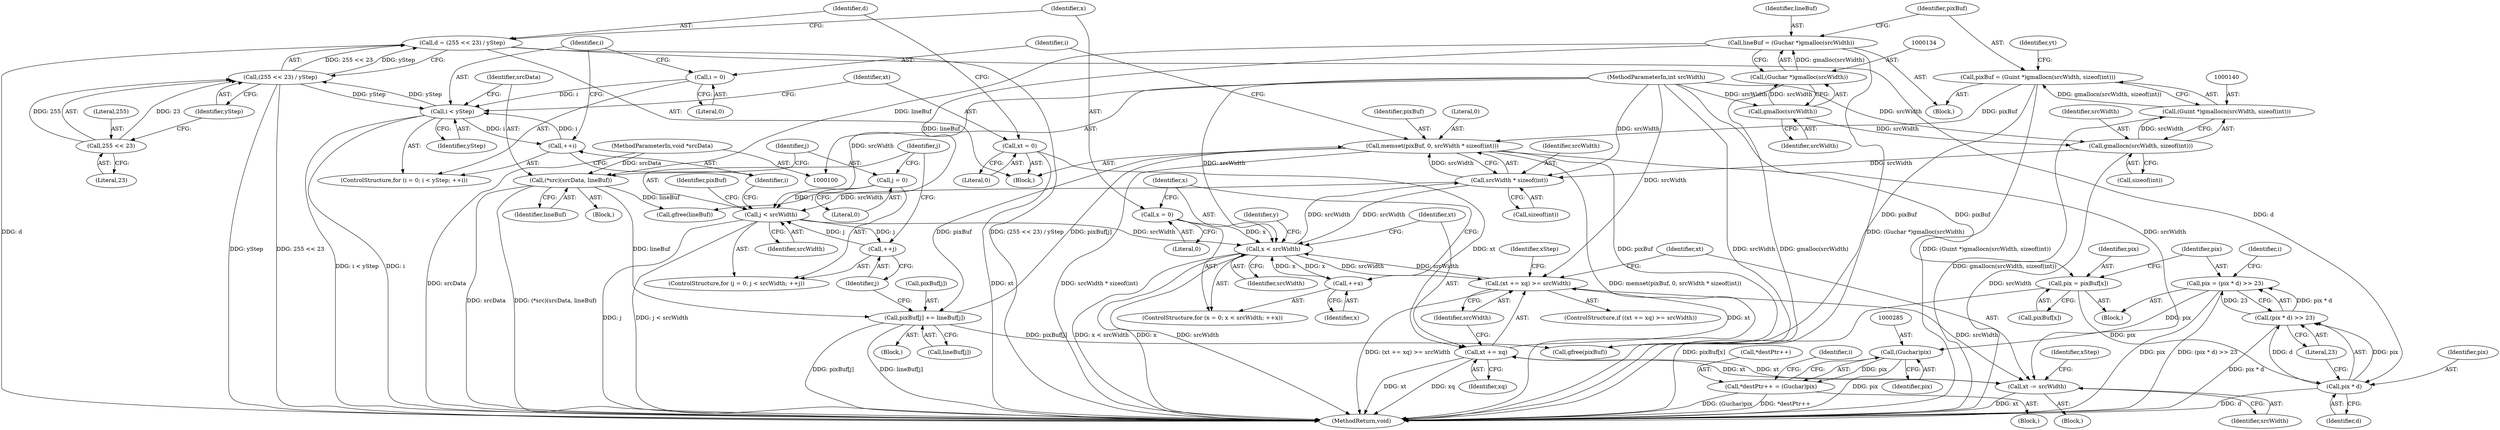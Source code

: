 digraph "0_poppler_957aa252912cde85d76c41e9710b33425a82b696@integer" {
"1000263" [label="(Call,pix = (pix * d) >> 23)"];
"1000265" [label="(Call,(pix * d) >> 23)"];
"1000266" [label="(Call,pix * d)"];
"1000258" [label="(Call,pix = pixBuf[x])"];
"1000181" [label="(Call,memset(pixBuf, 0, srcWidth * sizeof(int)))"];
"1000211" [label="(Call,pixBuf[j] += lineBuf[j])"];
"1000198" [label="(Call,(*src)(srcData, lineBuf))"];
"1000102" [label="(MethodParameterIn,void *srcData)"];
"1000131" [label="(Call,lineBuf = (Guchar *)gmalloc(srcWidth))"];
"1000133" [label="(Call,(Guchar *)gmalloc(srcWidth))"];
"1000135" [label="(Call,gmalloc(srcWidth))"];
"1000103" [label="(MethodParameterIn,int srcWidth)"];
"1000137" [label="(Call,pixBuf = (Guint *)gmallocn(srcWidth, sizeof(int)))"];
"1000139" [label="(Call,(Guint *)gmallocn(srcWidth, sizeof(int)))"];
"1000141" [label="(Call,gmallocn(srcWidth, sizeof(int)))"];
"1000184" [label="(Call,srcWidth * sizeof(int))"];
"1000232" [label="(Call,x < srcWidth)"];
"1000235" [label="(Call,++x)"];
"1000229" [label="(Call,x = 0)"];
"1000205" [label="(Call,j < srcWidth)"];
"1000208" [label="(Call,++j)"];
"1000202" [label="(Call,j = 0)"];
"1000239" [label="(Call,(xt += xq) >= srcWidth)"];
"1000240" [label="(Call,xt += xq)"];
"1000218" [label="(Call,xt = 0)"];
"1000245" [label="(Call,xt -= srcWidth)"];
"1000221" [label="(Call,d = (255 << 23) / yStep)"];
"1000223" [label="(Call,(255 << 23) / yStep)"];
"1000224" [label="(Call,255 << 23)"];
"1000192" [label="(Call,i < yStep)"];
"1000189" [label="(Call,i = 0)"];
"1000195" [label="(Call,++i)"];
"1000284" [label="(Call,(Guchar)pix)"];
"1000280" [label="(Call,*destPtr++ = (Guchar)pix)"];
"1000205" [label="(Call,j < srcWidth)"];
"1000142" [label="(Identifier,srcWidth)"];
"1000287" [label="(Call,gfree(pixBuf))"];
"1000195" [label="(Call,++i)"];
"1000227" [label="(Identifier,yStep)"];
"1000185" [label="(Identifier,srcWidth)"];
"1000218" [label="(Call,xt = 0)"];
"1000108" [label="(Block,)"];
"1000259" [label="(Identifier,pix)"];
"1000284" [label="(Call,(Guchar)pix)"];
"1000240" [label="(Call,xt += xq)"];
"1000161" [label="(Identifier,y)"];
"1000219" [label="(Identifier,xt)"];
"1000186" [label="(Call,sizeof(int))"];
"1000131" [label="(Call,lineBuf = (Guchar *)gmalloc(srcWidth))"];
"1000281" [label="(Call,*destPtr++)"];
"1000272" [label="(Identifier,i)"];
"1000204" [label="(Literal,0)"];
"1000207" [label="(Identifier,srcWidth)"];
"1000291" [label="(MethodReturn,void)"];
"1000191" [label="(Literal,0)"];
"1000103" [label="(MethodParameterIn,int srcWidth)"];
"1000190" [label="(Identifier,i)"];
"1000193" [label="(Identifier,i)"];
"1000182" [label="(Identifier,pixBuf)"];
"1000203" [label="(Identifier,j)"];
"1000236" [label="(Identifier,x)"];
"1000211" [label="(Call,pixBuf[j] += lineBuf[j])"];
"1000139" [label="(Call,(Guint *)gmallocn(srcWidth, sizeof(int)))"];
"1000225" [label="(Literal,255)"];
"1000162" [label="(Block,)"];
"1000200" [label="(Identifier,lineBuf)"];
"1000267" [label="(Identifier,pix)"];
"1000232" [label="(Call,x < srcWidth)"];
"1000238" [label="(ControlStructure,if ((xt += xq) >= srcWidth))"];
"1000222" [label="(Identifier,d)"];
"1000221" [label="(Call,d = (255 << 23) / yStep)"];
"1000199" [label="(Identifier,srcData)"];
"1000146" [label="(Identifier,yt)"];
"1000194" [label="(Identifier,yStep)"];
"1000102" [label="(MethodParameterIn,void *srcData)"];
"1000188" [label="(ControlStructure,for (i = 0; i < yStep; ++i))"];
"1000197" [label="(Block,)"];
"1000268" [label="(Identifier,d)"];
"1000280" [label="(Call,*destPtr++ = (Guchar)pix)"];
"1000234" [label="(Identifier,srcWidth)"];
"1000249" [label="(Identifier,xStep)"];
"1000226" [label="(Literal,23)"];
"1000233" [label="(Identifier,x)"];
"1000206" [label="(Identifier,j)"];
"1000237" [label="(Block,)"];
"1000192" [label="(Call,i < yStep)"];
"1000241" [label="(Identifier,xt)"];
"1000209" [label="(Identifier,j)"];
"1000265" [label="(Call,(pix * d) >> 23)"];
"1000235" [label="(Call,++x)"];
"1000181" [label="(Call,memset(pixBuf, 0, srcWidth * sizeof(int)))"];
"1000244" [label="(Block,)"];
"1000243" [label="(Identifier,srcWidth)"];
"1000137" [label="(Call,pixBuf = (Guint *)gmallocn(srcWidth, sizeof(int)))"];
"1000215" [label="(Call,lineBuf[j])"];
"1000198" [label="(Call,(*src)(srcData, lineBuf))"];
"1000231" [label="(Literal,0)"];
"1000286" [label="(Identifier,pix)"];
"1000230" [label="(Identifier,x)"];
"1000210" [label="(Block,)"];
"1000279" [label="(Block,)"];
"1000135" [label="(Call,gmalloc(srcWidth))"];
"1000201" [label="(ControlStructure,for (j = 0; j < srcWidth; ++j))"];
"1000220" [label="(Literal,0)"];
"1000189" [label="(Call,i = 0)"];
"1000269" [label="(Literal,23)"];
"1000260" [label="(Call,pixBuf[x])"];
"1000228" [label="(ControlStructure,for (x = 0; x < srcWidth; ++x))"];
"1000246" [label="(Identifier,xt)"];
"1000138" [label="(Identifier,pixBuf)"];
"1000245" [label="(Call,xt -= srcWidth)"];
"1000208" [label="(Call,++j)"];
"1000229" [label="(Call,x = 0)"];
"1000256" [label="(Identifier,xStep)"];
"1000278" [label="(Identifier,i)"];
"1000196" [label="(Identifier,i)"];
"1000224" [label="(Call,255 << 23)"];
"1000202" [label="(Call,j = 0)"];
"1000239" [label="(Call,(xt += xq) >= srcWidth)"];
"1000213" [label="(Identifier,pixBuf)"];
"1000242" [label="(Identifier,xq)"];
"1000143" [label="(Call,sizeof(int))"];
"1000289" [label="(Call,gfree(lineBuf))"];
"1000264" [label="(Identifier,pix)"];
"1000258" [label="(Call,pix = pixBuf[x])"];
"1000132" [label="(Identifier,lineBuf)"];
"1000212" [label="(Call,pixBuf[j])"];
"1000141" [label="(Call,gmallocn(srcWidth, sizeof(int)))"];
"1000247" [label="(Identifier,srcWidth)"];
"1000266" [label="(Call,pix * d)"];
"1000263" [label="(Call,pix = (pix * d) >> 23)"];
"1000184" [label="(Call,srcWidth * sizeof(int))"];
"1000133" [label="(Call,(Guchar *)gmalloc(srcWidth))"];
"1000223" [label="(Call,(255 << 23) / yStep)"];
"1000136" [label="(Identifier,srcWidth)"];
"1000183" [label="(Literal,0)"];
"1000263" -> "1000237"  [label="AST: "];
"1000263" -> "1000265"  [label="CFG: "];
"1000264" -> "1000263"  [label="AST: "];
"1000265" -> "1000263"  [label="AST: "];
"1000272" -> "1000263"  [label="CFG: "];
"1000263" -> "1000291"  [label="DDG: (pix * d) >> 23"];
"1000263" -> "1000291"  [label="DDG: pix"];
"1000265" -> "1000263"  [label="DDG: pix * d"];
"1000265" -> "1000263"  [label="DDG: 23"];
"1000263" -> "1000284"  [label="DDG: pix"];
"1000265" -> "1000269"  [label="CFG: "];
"1000266" -> "1000265"  [label="AST: "];
"1000269" -> "1000265"  [label="AST: "];
"1000265" -> "1000291"  [label="DDG: pix * d"];
"1000266" -> "1000265"  [label="DDG: pix"];
"1000266" -> "1000265"  [label="DDG: d"];
"1000266" -> "1000268"  [label="CFG: "];
"1000267" -> "1000266"  [label="AST: "];
"1000268" -> "1000266"  [label="AST: "];
"1000269" -> "1000266"  [label="CFG: "];
"1000266" -> "1000291"  [label="DDG: d"];
"1000258" -> "1000266"  [label="DDG: pix"];
"1000221" -> "1000266"  [label="DDG: d"];
"1000258" -> "1000237"  [label="AST: "];
"1000258" -> "1000260"  [label="CFG: "];
"1000259" -> "1000258"  [label="AST: "];
"1000260" -> "1000258"  [label="AST: "];
"1000264" -> "1000258"  [label="CFG: "];
"1000258" -> "1000291"  [label="DDG: pixBuf[x]"];
"1000181" -> "1000258"  [label="DDG: pixBuf"];
"1000181" -> "1000162"  [label="AST: "];
"1000181" -> "1000184"  [label="CFG: "];
"1000182" -> "1000181"  [label="AST: "];
"1000183" -> "1000181"  [label="AST: "];
"1000184" -> "1000181"  [label="AST: "];
"1000190" -> "1000181"  [label="CFG: "];
"1000181" -> "1000291"  [label="DDG: memset(pixBuf, 0, srcWidth * sizeof(int))"];
"1000181" -> "1000291"  [label="DDG: srcWidth * sizeof(int)"];
"1000211" -> "1000181"  [label="DDG: pixBuf[j]"];
"1000137" -> "1000181"  [label="DDG: pixBuf"];
"1000184" -> "1000181"  [label="DDG: srcWidth"];
"1000181" -> "1000211"  [label="DDG: pixBuf"];
"1000181" -> "1000287"  [label="DDG: pixBuf"];
"1000211" -> "1000210"  [label="AST: "];
"1000211" -> "1000215"  [label="CFG: "];
"1000212" -> "1000211"  [label="AST: "];
"1000215" -> "1000211"  [label="AST: "];
"1000209" -> "1000211"  [label="CFG: "];
"1000211" -> "1000291"  [label="DDG: pixBuf[j]"];
"1000211" -> "1000291"  [label="DDG: lineBuf[j]"];
"1000198" -> "1000211"  [label="DDG: lineBuf"];
"1000211" -> "1000287"  [label="DDG: pixBuf[j]"];
"1000198" -> "1000197"  [label="AST: "];
"1000198" -> "1000200"  [label="CFG: "];
"1000199" -> "1000198"  [label="AST: "];
"1000200" -> "1000198"  [label="AST: "];
"1000203" -> "1000198"  [label="CFG: "];
"1000198" -> "1000291"  [label="DDG: srcData"];
"1000198" -> "1000291"  [label="DDG: (*src)(srcData, lineBuf)"];
"1000102" -> "1000198"  [label="DDG: srcData"];
"1000131" -> "1000198"  [label="DDG: lineBuf"];
"1000198" -> "1000289"  [label="DDG: lineBuf"];
"1000102" -> "1000100"  [label="AST: "];
"1000102" -> "1000291"  [label="DDG: srcData"];
"1000131" -> "1000108"  [label="AST: "];
"1000131" -> "1000133"  [label="CFG: "];
"1000132" -> "1000131"  [label="AST: "];
"1000133" -> "1000131"  [label="AST: "];
"1000138" -> "1000131"  [label="CFG: "];
"1000131" -> "1000291"  [label="DDG: (Guchar *)gmalloc(srcWidth)"];
"1000133" -> "1000131"  [label="DDG: gmalloc(srcWidth)"];
"1000131" -> "1000289"  [label="DDG: lineBuf"];
"1000133" -> "1000135"  [label="CFG: "];
"1000134" -> "1000133"  [label="AST: "];
"1000135" -> "1000133"  [label="AST: "];
"1000133" -> "1000291"  [label="DDG: gmalloc(srcWidth)"];
"1000135" -> "1000133"  [label="DDG: srcWidth"];
"1000135" -> "1000136"  [label="CFG: "];
"1000136" -> "1000135"  [label="AST: "];
"1000103" -> "1000135"  [label="DDG: srcWidth"];
"1000135" -> "1000141"  [label="DDG: srcWidth"];
"1000103" -> "1000100"  [label="AST: "];
"1000103" -> "1000291"  [label="DDG: srcWidth"];
"1000103" -> "1000141"  [label="DDG: srcWidth"];
"1000103" -> "1000184"  [label="DDG: srcWidth"];
"1000103" -> "1000205"  [label="DDG: srcWidth"];
"1000103" -> "1000232"  [label="DDG: srcWidth"];
"1000103" -> "1000239"  [label="DDG: srcWidth"];
"1000103" -> "1000245"  [label="DDG: srcWidth"];
"1000137" -> "1000108"  [label="AST: "];
"1000137" -> "1000139"  [label="CFG: "];
"1000138" -> "1000137"  [label="AST: "];
"1000139" -> "1000137"  [label="AST: "];
"1000146" -> "1000137"  [label="CFG: "];
"1000137" -> "1000291"  [label="DDG: (Guint *)gmallocn(srcWidth, sizeof(int))"];
"1000139" -> "1000137"  [label="DDG: gmallocn(srcWidth, sizeof(int))"];
"1000137" -> "1000287"  [label="DDG: pixBuf"];
"1000139" -> "1000141"  [label="CFG: "];
"1000140" -> "1000139"  [label="AST: "];
"1000141" -> "1000139"  [label="AST: "];
"1000139" -> "1000291"  [label="DDG: gmallocn(srcWidth, sizeof(int))"];
"1000141" -> "1000139"  [label="DDG: srcWidth"];
"1000141" -> "1000143"  [label="CFG: "];
"1000142" -> "1000141"  [label="AST: "];
"1000143" -> "1000141"  [label="AST: "];
"1000141" -> "1000291"  [label="DDG: srcWidth"];
"1000141" -> "1000184"  [label="DDG: srcWidth"];
"1000184" -> "1000186"  [label="CFG: "];
"1000185" -> "1000184"  [label="AST: "];
"1000186" -> "1000184"  [label="AST: "];
"1000232" -> "1000184"  [label="DDG: srcWidth"];
"1000184" -> "1000205"  [label="DDG: srcWidth"];
"1000184" -> "1000232"  [label="DDG: srcWidth"];
"1000232" -> "1000228"  [label="AST: "];
"1000232" -> "1000234"  [label="CFG: "];
"1000233" -> "1000232"  [label="AST: "];
"1000234" -> "1000232"  [label="AST: "];
"1000241" -> "1000232"  [label="CFG: "];
"1000161" -> "1000232"  [label="CFG: "];
"1000232" -> "1000291"  [label="DDG: x"];
"1000232" -> "1000291"  [label="DDG: x < srcWidth"];
"1000232" -> "1000291"  [label="DDG: srcWidth"];
"1000235" -> "1000232"  [label="DDG: x"];
"1000229" -> "1000232"  [label="DDG: x"];
"1000205" -> "1000232"  [label="DDG: srcWidth"];
"1000239" -> "1000232"  [label="DDG: srcWidth"];
"1000232" -> "1000235"  [label="DDG: x"];
"1000232" -> "1000239"  [label="DDG: srcWidth"];
"1000235" -> "1000228"  [label="AST: "];
"1000235" -> "1000236"  [label="CFG: "];
"1000236" -> "1000235"  [label="AST: "];
"1000233" -> "1000235"  [label="CFG: "];
"1000229" -> "1000228"  [label="AST: "];
"1000229" -> "1000231"  [label="CFG: "];
"1000230" -> "1000229"  [label="AST: "];
"1000231" -> "1000229"  [label="AST: "];
"1000233" -> "1000229"  [label="CFG: "];
"1000205" -> "1000201"  [label="AST: "];
"1000205" -> "1000207"  [label="CFG: "];
"1000206" -> "1000205"  [label="AST: "];
"1000207" -> "1000205"  [label="AST: "];
"1000213" -> "1000205"  [label="CFG: "];
"1000196" -> "1000205"  [label="CFG: "];
"1000205" -> "1000291"  [label="DDG: j"];
"1000205" -> "1000291"  [label="DDG: j < srcWidth"];
"1000208" -> "1000205"  [label="DDG: j"];
"1000202" -> "1000205"  [label="DDG: j"];
"1000205" -> "1000208"  [label="DDG: j"];
"1000208" -> "1000201"  [label="AST: "];
"1000208" -> "1000209"  [label="CFG: "];
"1000209" -> "1000208"  [label="AST: "];
"1000206" -> "1000208"  [label="CFG: "];
"1000202" -> "1000201"  [label="AST: "];
"1000202" -> "1000204"  [label="CFG: "];
"1000203" -> "1000202"  [label="AST: "];
"1000204" -> "1000202"  [label="AST: "];
"1000206" -> "1000202"  [label="CFG: "];
"1000239" -> "1000238"  [label="AST: "];
"1000239" -> "1000243"  [label="CFG: "];
"1000240" -> "1000239"  [label="AST: "];
"1000243" -> "1000239"  [label="AST: "];
"1000246" -> "1000239"  [label="CFG: "];
"1000256" -> "1000239"  [label="CFG: "];
"1000239" -> "1000291"  [label="DDG: (xt += xq) >= srcWidth"];
"1000240" -> "1000239"  [label="DDG: xt"];
"1000239" -> "1000245"  [label="DDG: srcWidth"];
"1000240" -> "1000242"  [label="CFG: "];
"1000241" -> "1000240"  [label="AST: "];
"1000242" -> "1000240"  [label="AST: "];
"1000243" -> "1000240"  [label="CFG: "];
"1000240" -> "1000291"  [label="DDG: xq"];
"1000240" -> "1000291"  [label="DDG: xt"];
"1000218" -> "1000240"  [label="DDG: xt"];
"1000245" -> "1000240"  [label="DDG: xt"];
"1000240" -> "1000245"  [label="DDG: xt"];
"1000218" -> "1000162"  [label="AST: "];
"1000218" -> "1000220"  [label="CFG: "];
"1000219" -> "1000218"  [label="AST: "];
"1000220" -> "1000218"  [label="AST: "];
"1000222" -> "1000218"  [label="CFG: "];
"1000218" -> "1000291"  [label="DDG: xt"];
"1000245" -> "1000244"  [label="AST: "];
"1000245" -> "1000247"  [label="CFG: "];
"1000246" -> "1000245"  [label="AST: "];
"1000247" -> "1000245"  [label="AST: "];
"1000249" -> "1000245"  [label="CFG: "];
"1000245" -> "1000291"  [label="DDG: xt"];
"1000221" -> "1000162"  [label="AST: "];
"1000221" -> "1000223"  [label="CFG: "];
"1000222" -> "1000221"  [label="AST: "];
"1000223" -> "1000221"  [label="AST: "];
"1000230" -> "1000221"  [label="CFG: "];
"1000221" -> "1000291"  [label="DDG: (255 << 23) / yStep"];
"1000221" -> "1000291"  [label="DDG: d"];
"1000223" -> "1000221"  [label="DDG: 255 << 23"];
"1000223" -> "1000221"  [label="DDG: yStep"];
"1000223" -> "1000227"  [label="CFG: "];
"1000224" -> "1000223"  [label="AST: "];
"1000227" -> "1000223"  [label="AST: "];
"1000223" -> "1000291"  [label="DDG: yStep"];
"1000223" -> "1000291"  [label="DDG: 255 << 23"];
"1000223" -> "1000192"  [label="DDG: yStep"];
"1000224" -> "1000223"  [label="DDG: 255"];
"1000224" -> "1000223"  [label="DDG: 23"];
"1000192" -> "1000223"  [label="DDG: yStep"];
"1000224" -> "1000226"  [label="CFG: "];
"1000225" -> "1000224"  [label="AST: "];
"1000226" -> "1000224"  [label="AST: "];
"1000227" -> "1000224"  [label="CFG: "];
"1000192" -> "1000188"  [label="AST: "];
"1000192" -> "1000194"  [label="CFG: "];
"1000193" -> "1000192"  [label="AST: "];
"1000194" -> "1000192"  [label="AST: "];
"1000199" -> "1000192"  [label="CFG: "];
"1000219" -> "1000192"  [label="CFG: "];
"1000192" -> "1000291"  [label="DDG: i"];
"1000192" -> "1000291"  [label="DDG: i < yStep"];
"1000189" -> "1000192"  [label="DDG: i"];
"1000195" -> "1000192"  [label="DDG: i"];
"1000192" -> "1000195"  [label="DDG: i"];
"1000189" -> "1000188"  [label="AST: "];
"1000189" -> "1000191"  [label="CFG: "];
"1000190" -> "1000189"  [label="AST: "];
"1000191" -> "1000189"  [label="AST: "];
"1000193" -> "1000189"  [label="CFG: "];
"1000195" -> "1000188"  [label="AST: "];
"1000195" -> "1000196"  [label="CFG: "];
"1000196" -> "1000195"  [label="AST: "];
"1000193" -> "1000195"  [label="CFG: "];
"1000284" -> "1000280"  [label="AST: "];
"1000284" -> "1000286"  [label="CFG: "];
"1000285" -> "1000284"  [label="AST: "];
"1000286" -> "1000284"  [label="AST: "];
"1000280" -> "1000284"  [label="CFG: "];
"1000284" -> "1000291"  [label="DDG: pix"];
"1000284" -> "1000280"  [label="DDG: pix"];
"1000280" -> "1000279"  [label="AST: "];
"1000281" -> "1000280"  [label="AST: "];
"1000278" -> "1000280"  [label="CFG: "];
"1000280" -> "1000291"  [label="DDG: (Guchar)pix"];
"1000280" -> "1000291"  [label="DDG: *destPtr++"];
}
